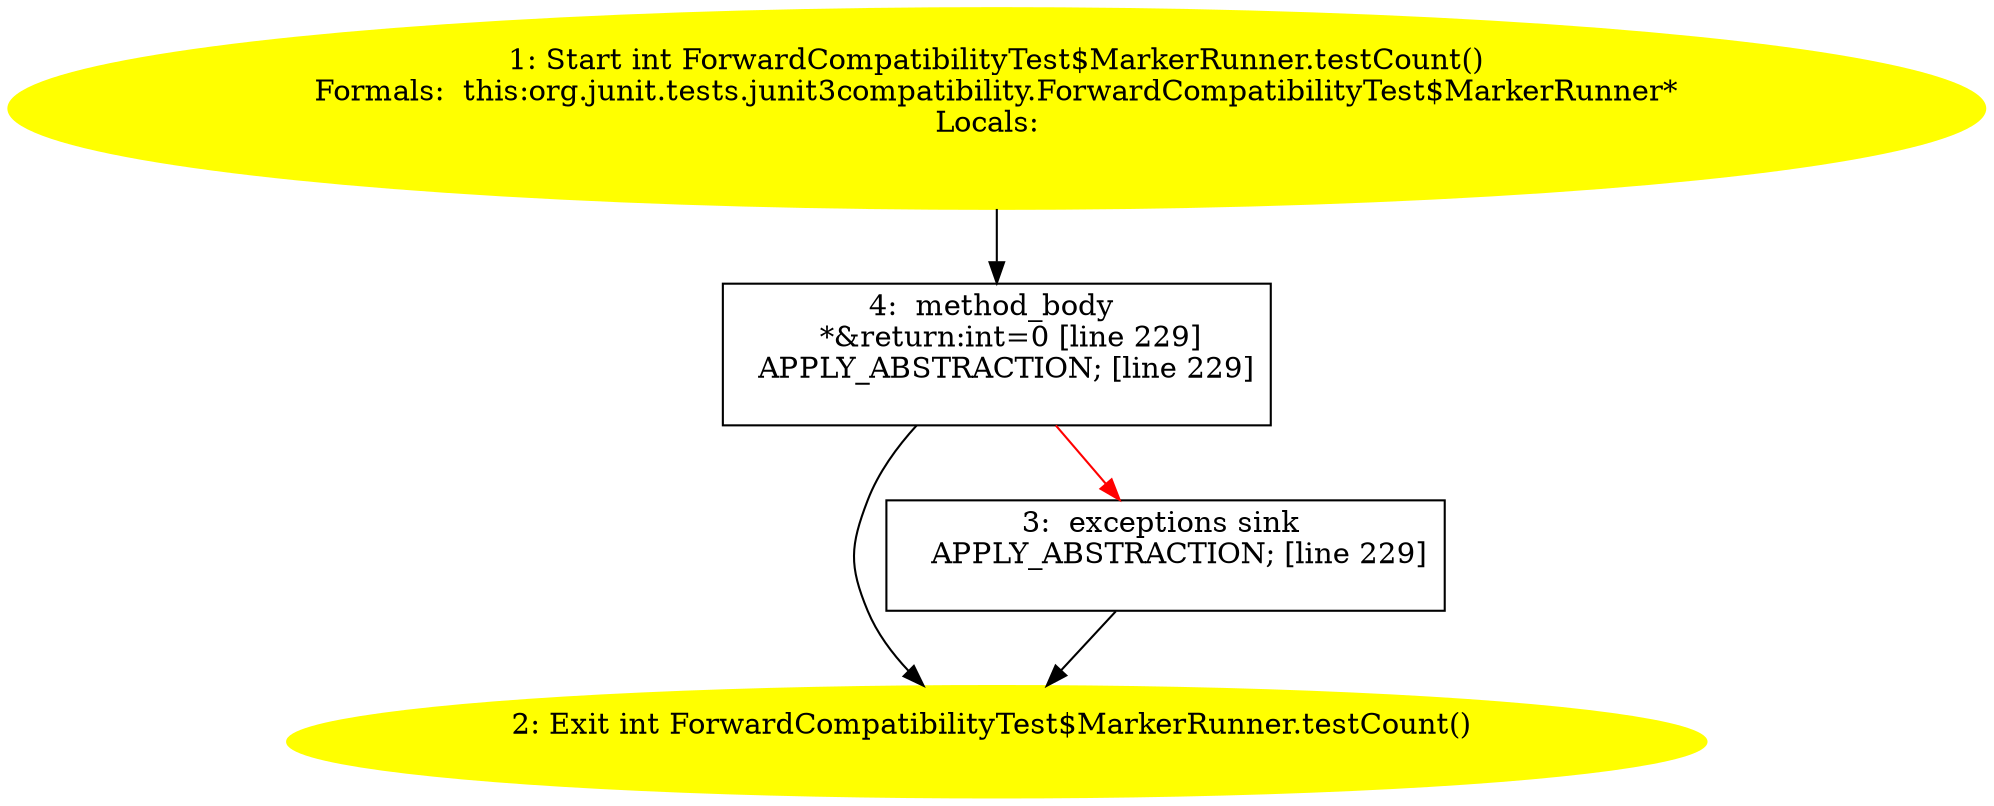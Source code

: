 /* @generated */
digraph cfg {
"org.junit.tests.junit3compatibility.ForwardCompatibilityTest$MarkerRunner.testCount():int.1940be6dd0155a3e028d53b9fa088b1f_1" [label="1: Start int ForwardCompatibilityTest$MarkerRunner.testCount()\nFormals:  this:org.junit.tests.junit3compatibility.ForwardCompatibilityTest$MarkerRunner*\nLocals:  \n  " color=yellow style=filled]
	

	 "org.junit.tests.junit3compatibility.ForwardCompatibilityTest$MarkerRunner.testCount():int.1940be6dd0155a3e028d53b9fa088b1f_1" -> "org.junit.tests.junit3compatibility.ForwardCompatibilityTest$MarkerRunner.testCount():int.1940be6dd0155a3e028d53b9fa088b1f_4" ;
"org.junit.tests.junit3compatibility.ForwardCompatibilityTest$MarkerRunner.testCount():int.1940be6dd0155a3e028d53b9fa088b1f_2" [label="2: Exit int ForwardCompatibilityTest$MarkerRunner.testCount() \n  " color=yellow style=filled]
	

"org.junit.tests.junit3compatibility.ForwardCompatibilityTest$MarkerRunner.testCount():int.1940be6dd0155a3e028d53b9fa088b1f_3" [label="3:  exceptions sink \n   APPLY_ABSTRACTION; [line 229]\n " shape="box"]
	

	 "org.junit.tests.junit3compatibility.ForwardCompatibilityTest$MarkerRunner.testCount():int.1940be6dd0155a3e028d53b9fa088b1f_3" -> "org.junit.tests.junit3compatibility.ForwardCompatibilityTest$MarkerRunner.testCount():int.1940be6dd0155a3e028d53b9fa088b1f_2" ;
"org.junit.tests.junit3compatibility.ForwardCompatibilityTest$MarkerRunner.testCount():int.1940be6dd0155a3e028d53b9fa088b1f_4" [label="4:  method_body \n   *&return:int=0 [line 229]\n  APPLY_ABSTRACTION; [line 229]\n " shape="box"]
	

	 "org.junit.tests.junit3compatibility.ForwardCompatibilityTest$MarkerRunner.testCount():int.1940be6dd0155a3e028d53b9fa088b1f_4" -> "org.junit.tests.junit3compatibility.ForwardCompatibilityTest$MarkerRunner.testCount():int.1940be6dd0155a3e028d53b9fa088b1f_2" ;
	 "org.junit.tests.junit3compatibility.ForwardCompatibilityTest$MarkerRunner.testCount():int.1940be6dd0155a3e028d53b9fa088b1f_4" -> "org.junit.tests.junit3compatibility.ForwardCompatibilityTest$MarkerRunner.testCount():int.1940be6dd0155a3e028d53b9fa088b1f_3" [color="red" ];
}
